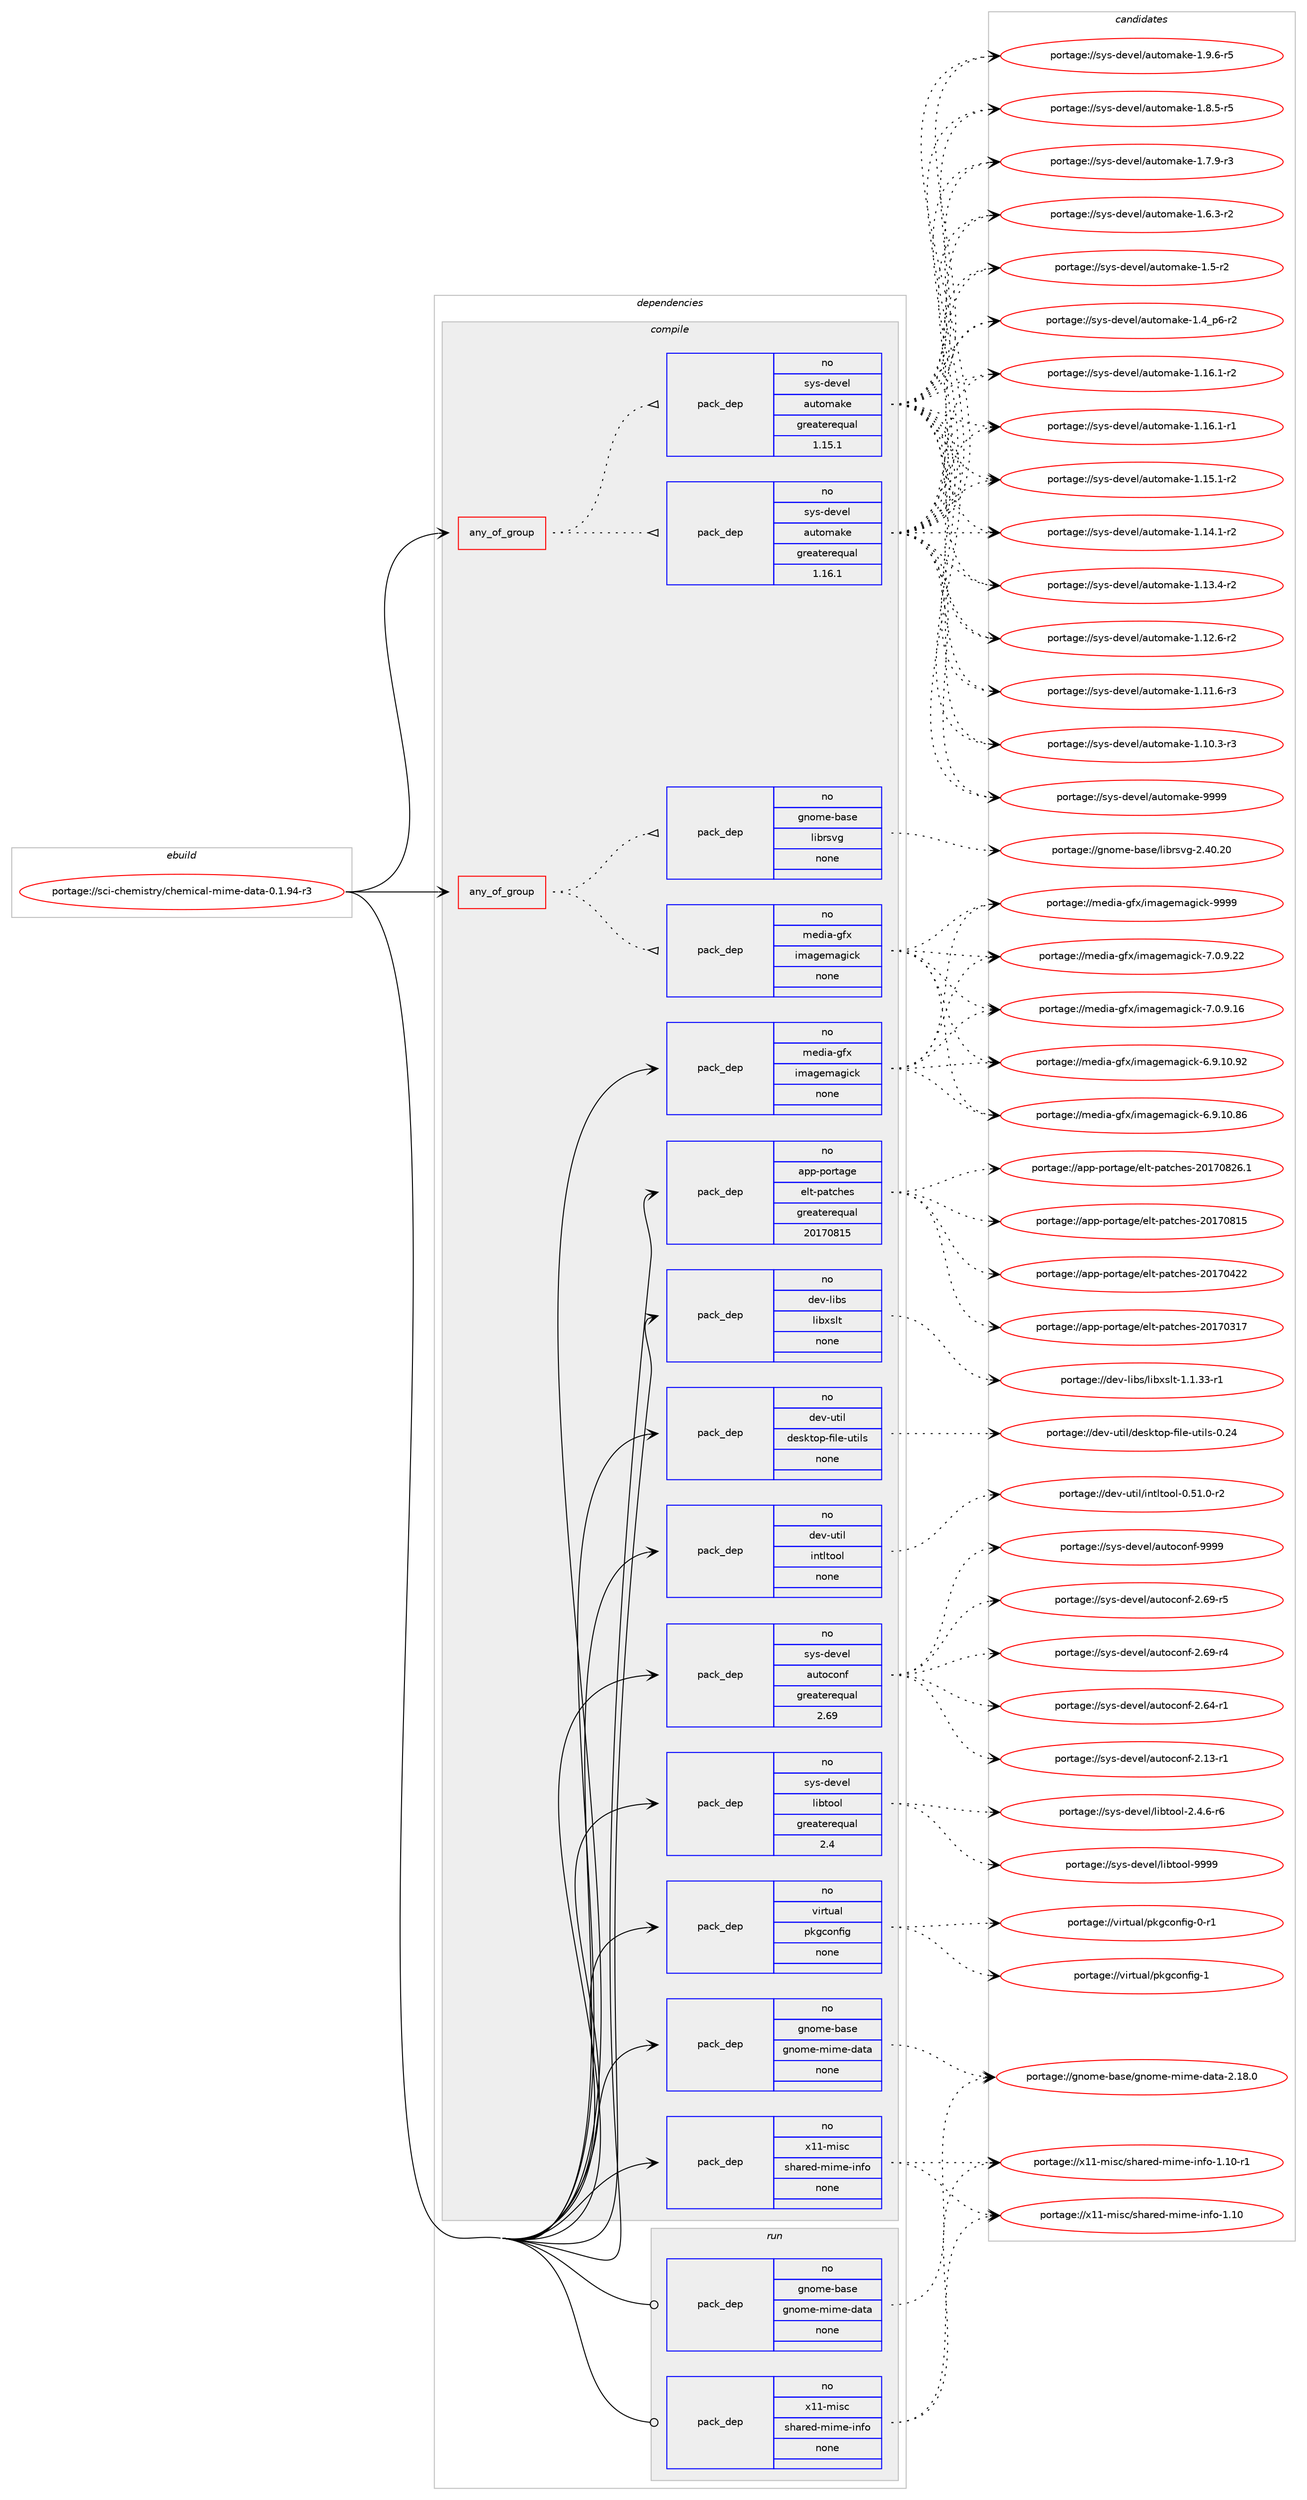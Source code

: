 digraph prolog {

# *************
# Graph options
# *************

newrank=true;
concentrate=true;
compound=true;
graph [rankdir=LR,fontname=Helvetica,fontsize=10,ranksep=1.5];#, ranksep=2.5, nodesep=0.2];
edge  [arrowhead=vee];
node  [fontname=Helvetica,fontsize=10];

# **********
# The ebuild
# **********

subgraph cluster_leftcol {
color=gray;
rank=same;
label=<<i>ebuild</i>>;
id [label="portage://sci-chemistry/chemical-mime-data-0.1.94-r3", color=red, width=4, href="../sci-chemistry/chemical-mime-data-0.1.94-r3.svg"];
}

# ****************
# The dependencies
# ****************

subgraph cluster_midcol {
color=gray;
label=<<i>dependencies</i>>;
subgraph cluster_compile {
fillcolor="#eeeeee";
style=filled;
label=<<i>compile</i>>;
subgraph any1238 {
dependency61346 [label=<<TABLE BORDER="0" CELLBORDER="1" CELLSPACING="0" CELLPADDING="4"><TR><TD CELLPADDING="10">any_of_group</TD></TR></TABLE>>, shape=none, color=red];subgraph pack47307 {
dependency61347 [label=<<TABLE BORDER="0" CELLBORDER="1" CELLSPACING="0" CELLPADDING="4" WIDTH="220"><TR><TD ROWSPAN="6" CELLPADDING="30">pack_dep</TD></TR><TR><TD WIDTH="110">no</TD></TR><TR><TD>gnome-base</TD></TR><TR><TD>librsvg</TD></TR><TR><TD>none</TD></TR><TR><TD></TD></TR></TABLE>>, shape=none, color=blue];
}
dependency61346:e -> dependency61347:w [weight=20,style="dotted",arrowhead="oinv"];
subgraph pack47308 {
dependency61348 [label=<<TABLE BORDER="0" CELLBORDER="1" CELLSPACING="0" CELLPADDING="4" WIDTH="220"><TR><TD ROWSPAN="6" CELLPADDING="30">pack_dep</TD></TR><TR><TD WIDTH="110">no</TD></TR><TR><TD>media-gfx</TD></TR><TR><TD>imagemagick</TD></TR><TR><TD>none</TD></TR><TR><TD></TD></TR></TABLE>>, shape=none, color=blue];
}
dependency61346:e -> dependency61348:w [weight=20,style="dotted",arrowhead="oinv"];
}
id:e -> dependency61346:w [weight=20,style="solid",arrowhead="vee"];
subgraph any1239 {
dependency61349 [label=<<TABLE BORDER="0" CELLBORDER="1" CELLSPACING="0" CELLPADDING="4"><TR><TD CELLPADDING="10">any_of_group</TD></TR></TABLE>>, shape=none, color=red];subgraph pack47309 {
dependency61350 [label=<<TABLE BORDER="0" CELLBORDER="1" CELLSPACING="0" CELLPADDING="4" WIDTH="220"><TR><TD ROWSPAN="6" CELLPADDING="30">pack_dep</TD></TR><TR><TD WIDTH="110">no</TD></TR><TR><TD>sys-devel</TD></TR><TR><TD>automake</TD></TR><TR><TD>greaterequal</TD></TR><TR><TD>1.16.1</TD></TR></TABLE>>, shape=none, color=blue];
}
dependency61349:e -> dependency61350:w [weight=20,style="dotted",arrowhead="oinv"];
subgraph pack47310 {
dependency61351 [label=<<TABLE BORDER="0" CELLBORDER="1" CELLSPACING="0" CELLPADDING="4" WIDTH="220"><TR><TD ROWSPAN="6" CELLPADDING="30">pack_dep</TD></TR><TR><TD WIDTH="110">no</TD></TR><TR><TD>sys-devel</TD></TR><TR><TD>automake</TD></TR><TR><TD>greaterequal</TD></TR><TR><TD>1.15.1</TD></TR></TABLE>>, shape=none, color=blue];
}
dependency61349:e -> dependency61351:w [weight=20,style="dotted",arrowhead="oinv"];
}
id:e -> dependency61349:w [weight=20,style="solid",arrowhead="vee"];
subgraph pack47311 {
dependency61352 [label=<<TABLE BORDER="0" CELLBORDER="1" CELLSPACING="0" CELLPADDING="4" WIDTH="220"><TR><TD ROWSPAN="6" CELLPADDING="30">pack_dep</TD></TR><TR><TD WIDTH="110">no</TD></TR><TR><TD>app-portage</TD></TR><TR><TD>elt-patches</TD></TR><TR><TD>greaterequal</TD></TR><TR><TD>20170815</TD></TR></TABLE>>, shape=none, color=blue];
}
id:e -> dependency61352:w [weight=20,style="solid",arrowhead="vee"];
subgraph pack47312 {
dependency61353 [label=<<TABLE BORDER="0" CELLBORDER="1" CELLSPACING="0" CELLPADDING="4" WIDTH="220"><TR><TD ROWSPAN="6" CELLPADDING="30">pack_dep</TD></TR><TR><TD WIDTH="110">no</TD></TR><TR><TD>dev-libs</TD></TR><TR><TD>libxslt</TD></TR><TR><TD>none</TD></TR><TR><TD></TD></TR></TABLE>>, shape=none, color=blue];
}
id:e -> dependency61353:w [weight=20,style="solid",arrowhead="vee"];
subgraph pack47313 {
dependency61354 [label=<<TABLE BORDER="0" CELLBORDER="1" CELLSPACING="0" CELLPADDING="4" WIDTH="220"><TR><TD ROWSPAN="6" CELLPADDING="30">pack_dep</TD></TR><TR><TD WIDTH="110">no</TD></TR><TR><TD>dev-util</TD></TR><TR><TD>desktop-file-utils</TD></TR><TR><TD>none</TD></TR><TR><TD></TD></TR></TABLE>>, shape=none, color=blue];
}
id:e -> dependency61354:w [weight=20,style="solid",arrowhead="vee"];
subgraph pack47314 {
dependency61355 [label=<<TABLE BORDER="0" CELLBORDER="1" CELLSPACING="0" CELLPADDING="4" WIDTH="220"><TR><TD ROWSPAN="6" CELLPADDING="30">pack_dep</TD></TR><TR><TD WIDTH="110">no</TD></TR><TR><TD>dev-util</TD></TR><TR><TD>intltool</TD></TR><TR><TD>none</TD></TR><TR><TD></TD></TR></TABLE>>, shape=none, color=blue];
}
id:e -> dependency61355:w [weight=20,style="solid",arrowhead="vee"];
subgraph pack47315 {
dependency61356 [label=<<TABLE BORDER="0" CELLBORDER="1" CELLSPACING="0" CELLPADDING="4" WIDTH="220"><TR><TD ROWSPAN="6" CELLPADDING="30">pack_dep</TD></TR><TR><TD WIDTH="110">no</TD></TR><TR><TD>gnome-base</TD></TR><TR><TD>gnome-mime-data</TD></TR><TR><TD>none</TD></TR><TR><TD></TD></TR></TABLE>>, shape=none, color=blue];
}
id:e -> dependency61356:w [weight=20,style="solid",arrowhead="vee"];
subgraph pack47316 {
dependency61357 [label=<<TABLE BORDER="0" CELLBORDER="1" CELLSPACING="0" CELLPADDING="4" WIDTH="220"><TR><TD ROWSPAN="6" CELLPADDING="30">pack_dep</TD></TR><TR><TD WIDTH="110">no</TD></TR><TR><TD>media-gfx</TD></TR><TR><TD>imagemagick</TD></TR><TR><TD>none</TD></TR><TR><TD></TD></TR></TABLE>>, shape=none, color=blue];
}
id:e -> dependency61357:w [weight=20,style="solid",arrowhead="vee"];
subgraph pack47317 {
dependency61358 [label=<<TABLE BORDER="0" CELLBORDER="1" CELLSPACING="0" CELLPADDING="4" WIDTH="220"><TR><TD ROWSPAN="6" CELLPADDING="30">pack_dep</TD></TR><TR><TD WIDTH="110">no</TD></TR><TR><TD>sys-devel</TD></TR><TR><TD>autoconf</TD></TR><TR><TD>greaterequal</TD></TR><TR><TD>2.69</TD></TR></TABLE>>, shape=none, color=blue];
}
id:e -> dependency61358:w [weight=20,style="solid",arrowhead="vee"];
subgraph pack47318 {
dependency61359 [label=<<TABLE BORDER="0" CELLBORDER="1" CELLSPACING="0" CELLPADDING="4" WIDTH="220"><TR><TD ROWSPAN="6" CELLPADDING="30">pack_dep</TD></TR><TR><TD WIDTH="110">no</TD></TR><TR><TD>sys-devel</TD></TR><TR><TD>libtool</TD></TR><TR><TD>greaterequal</TD></TR><TR><TD>2.4</TD></TR></TABLE>>, shape=none, color=blue];
}
id:e -> dependency61359:w [weight=20,style="solid",arrowhead="vee"];
subgraph pack47319 {
dependency61360 [label=<<TABLE BORDER="0" CELLBORDER="1" CELLSPACING="0" CELLPADDING="4" WIDTH="220"><TR><TD ROWSPAN="6" CELLPADDING="30">pack_dep</TD></TR><TR><TD WIDTH="110">no</TD></TR><TR><TD>virtual</TD></TR><TR><TD>pkgconfig</TD></TR><TR><TD>none</TD></TR><TR><TD></TD></TR></TABLE>>, shape=none, color=blue];
}
id:e -> dependency61360:w [weight=20,style="solid",arrowhead="vee"];
subgraph pack47320 {
dependency61361 [label=<<TABLE BORDER="0" CELLBORDER="1" CELLSPACING="0" CELLPADDING="4" WIDTH="220"><TR><TD ROWSPAN="6" CELLPADDING="30">pack_dep</TD></TR><TR><TD WIDTH="110">no</TD></TR><TR><TD>x11-misc</TD></TR><TR><TD>shared-mime-info</TD></TR><TR><TD>none</TD></TR><TR><TD></TD></TR></TABLE>>, shape=none, color=blue];
}
id:e -> dependency61361:w [weight=20,style="solid",arrowhead="vee"];
}
subgraph cluster_compileandrun {
fillcolor="#eeeeee";
style=filled;
label=<<i>compile and run</i>>;
}
subgraph cluster_run {
fillcolor="#eeeeee";
style=filled;
label=<<i>run</i>>;
subgraph pack47321 {
dependency61362 [label=<<TABLE BORDER="0" CELLBORDER="1" CELLSPACING="0" CELLPADDING="4" WIDTH="220"><TR><TD ROWSPAN="6" CELLPADDING="30">pack_dep</TD></TR><TR><TD WIDTH="110">no</TD></TR><TR><TD>gnome-base</TD></TR><TR><TD>gnome-mime-data</TD></TR><TR><TD>none</TD></TR><TR><TD></TD></TR></TABLE>>, shape=none, color=blue];
}
id:e -> dependency61362:w [weight=20,style="solid",arrowhead="odot"];
subgraph pack47322 {
dependency61363 [label=<<TABLE BORDER="0" CELLBORDER="1" CELLSPACING="0" CELLPADDING="4" WIDTH="220"><TR><TD ROWSPAN="6" CELLPADDING="30">pack_dep</TD></TR><TR><TD WIDTH="110">no</TD></TR><TR><TD>x11-misc</TD></TR><TR><TD>shared-mime-info</TD></TR><TR><TD>none</TD></TR><TR><TD></TD></TR></TABLE>>, shape=none, color=blue];
}
id:e -> dependency61363:w [weight=20,style="solid",arrowhead="odot"];
}
}

# **************
# The candidates
# **************

subgraph cluster_choices {
rank=same;
color=gray;
label=<<i>candidates</i>>;

subgraph choice47307 {
color=black;
nodesep=1;
choice10311011110910145989711510147108105981141151181034550465248465048 [label="portage://gnome-base/librsvg-2.40.20", color=red, width=4,href="../gnome-base/librsvg-2.40.20.svg"];
dependency61347:e -> choice10311011110910145989711510147108105981141151181034550465248465048:w [style=dotted,weight="100"];
}
subgraph choice47308 {
color=black;
nodesep=1;
choice1091011001059745103102120471051099710310110997103105991074557575757 [label="portage://media-gfx/imagemagick-9999", color=red, width=4,href="../media-gfx/imagemagick-9999.svg"];
choice109101100105974510310212047105109971031011099710310599107455546484657465050 [label="portage://media-gfx/imagemagick-7.0.9.22", color=red, width=4,href="../media-gfx/imagemagick-7.0.9.22.svg"];
choice109101100105974510310212047105109971031011099710310599107455546484657464954 [label="portage://media-gfx/imagemagick-7.0.9.16", color=red, width=4,href="../media-gfx/imagemagick-7.0.9.16.svg"];
choice10910110010597451031021204710510997103101109971031059910745544657464948465750 [label="portage://media-gfx/imagemagick-6.9.10.92", color=red, width=4,href="../media-gfx/imagemagick-6.9.10.92.svg"];
choice10910110010597451031021204710510997103101109971031059910745544657464948465654 [label="portage://media-gfx/imagemagick-6.9.10.86", color=red, width=4,href="../media-gfx/imagemagick-6.9.10.86.svg"];
dependency61348:e -> choice1091011001059745103102120471051099710310110997103105991074557575757:w [style=dotted,weight="100"];
dependency61348:e -> choice109101100105974510310212047105109971031011099710310599107455546484657465050:w [style=dotted,weight="100"];
dependency61348:e -> choice109101100105974510310212047105109971031011099710310599107455546484657464954:w [style=dotted,weight="100"];
dependency61348:e -> choice10910110010597451031021204710510997103101109971031059910745544657464948465750:w [style=dotted,weight="100"];
dependency61348:e -> choice10910110010597451031021204710510997103101109971031059910745544657464948465654:w [style=dotted,weight="100"];
}
subgraph choice47309 {
color=black;
nodesep=1;
choice115121115451001011181011084797117116111109971071014557575757 [label="portage://sys-devel/automake-9999", color=red, width=4,href="../sys-devel/automake-9999.svg"];
choice115121115451001011181011084797117116111109971071014549465746544511453 [label="portage://sys-devel/automake-1.9.6-r5", color=red, width=4,href="../sys-devel/automake-1.9.6-r5.svg"];
choice115121115451001011181011084797117116111109971071014549465646534511453 [label="portage://sys-devel/automake-1.8.5-r5", color=red, width=4,href="../sys-devel/automake-1.8.5-r5.svg"];
choice115121115451001011181011084797117116111109971071014549465546574511451 [label="portage://sys-devel/automake-1.7.9-r3", color=red, width=4,href="../sys-devel/automake-1.7.9-r3.svg"];
choice115121115451001011181011084797117116111109971071014549465446514511450 [label="portage://sys-devel/automake-1.6.3-r2", color=red, width=4,href="../sys-devel/automake-1.6.3-r2.svg"];
choice11512111545100101118101108479711711611110997107101454946534511450 [label="portage://sys-devel/automake-1.5-r2", color=red, width=4,href="../sys-devel/automake-1.5-r2.svg"];
choice115121115451001011181011084797117116111109971071014549465295112544511450 [label="portage://sys-devel/automake-1.4_p6-r2", color=red, width=4,href="../sys-devel/automake-1.4_p6-r2.svg"];
choice11512111545100101118101108479711711611110997107101454946495446494511450 [label="portage://sys-devel/automake-1.16.1-r2", color=red, width=4,href="../sys-devel/automake-1.16.1-r2.svg"];
choice11512111545100101118101108479711711611110997107101454946495446494511449 [label="portage://sys-devel/automake-1.16.1-r1", color=red, width=4,href="../sys-devel/automake-1.16.1-r1.svg"];
choice11512111545100101118101108479711711611110997107101454946495346494511450 [label="portage://sys-devel/automake-1.15.1-r2", color=red, width=4,href="../sys-devel/automake-1.15.1-r2.svg"];
choice11512111545100101118101108479711711611110997107101454946495246494511450 [label="portage://sys-devel/automake-1.14.1-r2", color=red, width=4,href="../sys-devel/automake-1.14.1-r2.svg"];
choice11512111545100101118101108479711711611110997107101454946495146524511450 [label="portage://sys-devel/automake-1.13.4-r2", color=red, width=4,href="../sys-devel/automake-1.13.4-r2.svg"];
choice11512111545100101118101108479711711611110997107101454946495046544511450 [label="portage://sys-devel/automake-1.12.6-r2", color=red, width=4,href="../sys-devel/automake-1.12.6-r2.svg"];
choice11512111545100101118101108479711711611110997107101454946494946544511451 [label="portage://sys-devel/automake-1.11.6-r3", color=red, width=4,href="../sys-devel/automake-1.11.6-r3.svg"];
choice11512111545100101118101108479711711611110997107101454946494846514511451 [label="portage://sys-devel/automake-1.10.3-r3", color=red, width=4,href="../sys-devel/automake-1.10.3-r3.svg"];
dependency61350:e -> choice115121115451001011181011084797117116111109971071014557575757:w [style=dotted,weight="100"];
dependency61350:e -> choice115121115451001011181011084797117116111109971071014549465746544511453:w [style=dotted,weight="100"];
dependency61350:e -> choice115121115451001011181011084797117116111109971071014549465646534511453:w [style=dotted,weight="100"];
dependency61350:e -> choice115121115451001011181011084797117116111109971071014549465546574511451:w [style=dotted,weight="100"];
dependency61350:e -> choice115121115451001011181011084797117116111109971071014549465446514511450:w [style=dotted,weight="100"];
dependency61350:e -> choice11512111545100101118101108479711711611110997107101454946534511450:w [style=dotted,weight="100"];
dependency61350:e -> choice115121115451001011181011084797117116111109971071014549465295112544511450:w [style=dotted,weight="100"];
dependency61350:e -> choice11512111545100101118101108479711711611110997107101454946495446494511450:w [style=dotted,weight="100"];
dependency61350:e -> choice11512111545100101118101108479711711611110997107101454946495446494511449:w [style=dotted,weight="100"];
dependency61350:e -> choice11512111545100101118101108479711711611110997107101454946495346494511450:w [style=dotted,weight="100"];
dependency61350:e -> choice11512111545100101118101108479711711611110997107101454946495246494511450:w [style=dotted,weight="100"];
dependency61350:e -> choice11512111545100101118101108479711711611110997107101454946495146524511450:w [style=dotted,weight="100"];
dependency61350:e -> choice11512111545100101118101108479711711611110997107101454946495046544511450:w [style=dotted,weight="100"];
dependency61350:e -> choice11512111545100101118101108479711711611110997107101454946494946544511451:w [style=dotted,weight="100"];
dependency61350:e -> choice11512111545100101118101108479711711611110997107101454946494846514511451:w [style=dotted,weight="100"];
}
subgraph choice47310 {
color=black;
nodesep=1;
choice115121115451001011181011084797117116111109971071014557575757 [label="portage://sys-devel/automake-9999", color=red, width=4,href="../sys-devel/automake-9999.svg"];
choice115121115451001011181011084797117116111109971071014549465746544511453 [label="portage://sys-devel/automake-1.9.6-r5", color=red, width=4,href="../sys-devel/automake-1.9.6-r5.svg"];
choice115121115451001011181011084797117116111109971071014549465646534511453 [label="portage://sys-devel/automake-1.8.5-r5", color=red, width=4,href="../sys-devel/automake-1.8.5-r5.svg"];
choice115121115451001011181011084797117116111109971071014549465546574511451 [label="portage://sys-devel/automake-1.7.9-r3", color=red, width=4,href="../sys-devel/automake-1.7.9-r3.svg"];
choice115121115451001011181011084797117116111109971071014549465446514511450 [label="portage://sys-devel/automake-1.6.3-r2", color=red, width=4,href="../sys-devel/automake-1.6.3-r2.svg"];
choice11512111545100101118101108479711711611110997107101454946534511450 [label="portage://sys-devel/automake-1.5-r2", color=red, width=4,href="../sys-devel/automake-1.5-r2.svg"];
choice115121115451001011181011084797117116111109971071014549465295112544511450 [label="portage://sys-devel/automake-1.4_p6-r2", color=red, width=4,href="../sys-devel/automake-1.4_p6-r2.svg"];
choice11512111545100101118101108479711711611110997107101454946495446494511450 [label="portage://sys-devel/automake-1.16.1-r2", color=red, width=4,href="../sys-devel/automake-1.16.1-r2.svg"];
choice11512111545100101118101108479711711611110997107101454946495446494511449 [label="portage://sys-devel/automake-1.16.1-r1", color=red, width=4,href="../sys-devel/automake-1.16.1-r1.svg"];
choice11512111545100101118101108479711711611110997107101454946495346494511450 [label="portage://sys-devel/automake-1.15.1-r2", color=red, width=4,href="../sys-devel/automake-1.15.1-r2.svg"];
choice11512111545100101118101108479711711611110997107101454946495246494511450 [label="portage://sys-devel/automake-1.14.1-r2", color=red, width=4,href="../sys-devel/automake-1.14.1-r2.svg"];
choice11512111545100101118101108479711711611110997107101454946495146524511450 [label="portage://sys-devel/automake-1.13.4-r2", color=red, width=4,href="../sys-devel/automake-1.13.4-r2.svg"];
choice11512111545100101118101108479711711611110997107101454946495046544511450 [label="portage://sys-devel/automake-1.12.6-r2", color=red, width=4,href="../sys-devel/automake-1.12.6-r2.svg"];
choice11512111545100101118101108479711711611110997107101454946494946544511451 [label="portage://sys-devel/automake-1.11.6-r3", color=red, width=4,href="../sys-devel/automake-1.11.6-r3.svg"];
choice11512111545100101118101108479711711611110997107101454946494846514511451 [label="portage://sys-devel/automake-1.10.3-r3", color=red, width=4,href="../sys-devel/automake-1.10.3-r3.svg"];
dependency61351:e -> choice115121115451001011181011084797117116111109971071014557575757:w [style=dotted,weight="100"];
dependency61351:e -> choice115121115451001011181011084797117116111109971071014549465746544511453:w [style=dotted,weight="100"];
dependency61351:e -> choice115121115451001011181011084797117116111109971071014549465646534511453:w [style=dotted,weight="100"];
dependency61351:e -> choice115121115451001011181011084797117116111109971071014549465546574511451:w [style=dotted,weight="100"];
dependency61351:e -> choice115121115451001011181011084797117116111109971071014549465446514511450:w [style=dotted,weight="100"];
dependency61351:e -> choice11512111545100101118101108479711711611110997107101454946534511450:w [style=dotted,weight="100"];
dependency61351:e -> choice115121115451001011181011084797117116111109971071014549465295112544511450:w [style=dotted,weight="100"];
dependency61351:e -> choice11512111545100101118101108479711711611110997107101454946495446494511450:w [style=dotted,weight="100"];
dependency61351:e -> choice11512111545100101118101108479711711611110997107101454946495446494511449:w [style=dotted,weight="100"];
dependency61351:e -> choice11512111545100101118101108479711711611110997107101454946495346494511450:w [style=dotted,weight="100"];
dependency61351:e -> choice11512111545100101118101108479711711611110997107101454946495246494511450:w [style=dotted,weight="100"];
dependency61351:e -> choice11512111545100101118101108479711711611110997107101454946495146524511450:w [style=dotted,weight="100"];
dependency61351:e -> choice11512111545100101118101108479711711611110997107101454946495046544511450:w [style=dotted,weight="100"];
dependency61351:e -> choice11512111545100101118101108479711711611110997107101454946494946544511451:w [style=dotted,weight="100"];
dependency61351:e -> choice11512111545100101118101108479711711611110997107101454946494846514511451:w [style=dotted,weight="100"];
}
subgraph choice47311 {
color=black;
nodesep=1;
choice971121124511211111411697103101471011081164511297116991041011154550484955485650544649 [label="portage://app-portage/elt-patches-20170826.1", color=red, width=4,href="../app-portage/elt-patches-20170826.1.svg"];
choice97112112451121111141169710310147101108116451129711699104101115455048495548564953 [label="portage://app-portage/elt-patches-20170815", color=red, width=4,href="../app-portage/elt-patches-20170815.svg"];
choice97112112451121111141169710310147101108116451129711699104101115455048495548525050 [label="portage://app-portage/elt-patches-20170422", color=red, width=4,href="../app-portage/elt-patches-20170422.svg"];
choice97112112451121111141169710310147101108116451129711699104101115455048495548514955 [label="portage://app-portage/elt-patches-20170317", color=red, width=4,href="../app-portage/elt-patches-20170317.svg"];
dependency61352:e -> choice971121124511211111411697103101471011081164511297116991041011154550484955485650544649:w [style=dotted,weight="100"];
dependency61352:e -> choice97112112451121111141169710310147101108116451129711699104101115455048495548564953:w [style=dotted,weight="100"];
dependency61352:e -> choice97112112451121111141169710310147101108116451129711699104101115455048495548525050:w [style=dotted,weight="100"];
dependency61352:e -> choice97112112451121111141169710310147101108116451129711699104101115455048495548514955:w [style=dotted,weight="100"];
}
subgraph choice47312 {
color=black;
nodesep=1;
choice10010111845108105981154710810598120115108116454946494651514511449 [label="portage://dev-libs/libxslt-1.1.33-r1", color=red, width=4,href="../dev-libs/libxslt-1.1.33-r1.svg"];
dependency61353:e -> choice10010111845108105981154710810598120115108116454946494651514511449:w [style=dotted,weight="100"];
}
subgraph choice47313 {
color=black;
nodesep=1;
choice100101118451171161051084710010111510711611111245102105108101451171161051081154548465052 [label="portage://dev-util/desktop-file-utils-0.24", color=red, width=4,href="../dev-util/desktop-file-utils-0.24.svg"];
dependency61354:e -> choice100101118451171161051084710010111510711611111245102105108101451171161051081154548465052:w [style=dotted,weight="100"];
}
subgraph choice47314 {
color=black;
nodesep=1;
choice1001011184511711610510847105110116108116111111108454846534946484511450 [label="portage://dev-util/intltool-0.51.0-r2", color=red, width=4,href="../dev-util/intltool-0.51.0-r2.svg"];
dependency61355:e -> choice1001011184511711610510847105110116108116111111108454846534946484511450:w [style=dotted,weight="100"];
}
subgraph choice47315 {
color=black;
nodesep=1;
choice103110111109101459897115101471031101111091014510910510910145100971169745504649564648 [label="portage://gnome-base/gnome-mime-data-2.18.0", color=red, width=4,href="../gnome-base/gnome-mime-data-2.18.0.svg"];
dependency61356:e -> choice103110111109101459897115101471031101111091014510910510910145100971169745504649564648:w [style=dotted,weight="100"];
}
subgraph choice47316 {
color=black;
nodesep=1;
choice1091011001059745103102120471051099710310110997103105991074557575757 [label="portage://media-gfx/imagemagick-9999", color=red, width=4,href="../media-gfx/imagemagick-9999.svg"];
choice109101100105974510310212047105109971031011099710310599107455546484657465050 [label="portage://media-gfx/imagemagick-7.0.9.22", color=red, width=4,href="../media-gfx/imagemagick-7.0.9.22.svg"];
choice109101100105974510310212047105109971031011099710310599107455546484657464954 [label="portage://media-gfx/imagemagick-7.0.9.16", color=red, width=4,href="../media-gfx/imagemagick-7.0.9.16.svg"];
choice10910110010597451031021204710510997103101109971031059910745544657464948465750 [label="portage://media-gfx/imagemagick-6.9.10.92", color=red, width=4,href="../media-gfx/imagemagick-6.9.10.92.svg"];
choice10910110010597451031021204710510997103101109971031059910745544657464948465654 [label="portage://media-gfx/imagemagick-6.9.10.86", color=red, width=4,href="../media-gfx/imagemagick-6.9.10.86.svg"];
dependency61357:e -> choice1091011001059745103102120471051099710310110997103105991074557575757:w [style=dotted,weight="100"];
dependency61357:e -> choice109101100105974510310212047105109971031011099710310599107455546484657465050:w [style=dotted,weight="100"];
dependency61357:e -> choice109101100105974510310212047105109971031011099710310599107455546484657464954:w [style=dotted,weight="100"];
dependency61357:e -> choice10910110010597451031021204710510997103101109971031059910745544657464948465750:w [style=dotted,weight="100"];
dependency61357:e -> choice10910110010597451031021204710510997103101109971031059910745544657464948465654:w [style=dotted,weight="100"];
}
subgraph choice47317 {
color=black;
nodesep=1;
choice115121115451001011181011084797117116111991111101024557575757 [label="portage://sys-devel/autoconf-9999", color=red, width=4,href="../sys-devel/autoconf-9999.svg"];
choice1151211154510010111810110847971171161119911111010245504654574511453 [label="portage://sys-devel/autoconf-2.69-r5", color=red, width=4,href="../sys-devel/autoconf-2.69-r5.svg"];
choice1151211154510010111810110847971171161119911111010245504654574511452 [label="portage://sys-devel/autoconf-2.69-r4", color=red, width=4,href="../sys-devel/autoconf-2.69-r4.svg"];
choice1151211154510010111810110847971171161119911111010245504654524511449 [label="portage://sys-devel/autoconf-2.64-r1", color=red, width=4,href="../sys-devel/autoconf-2.64-r1.svg"];
choice1151211154510010111810110847971171161119911111010245504649514511449 [label="portage://sys-devel/autoconf-2.13-r1", color=red, width=4,href="../sys-devel/autoconf-2.13-r1.svg"];
dependency61358:e -> choice115121115451001011181011084797117116111991111101024557575757:w [style=dotted,weight="100"];
dependency61358:e -> choice1151211154510010111810110847971171161119911111010245504654574511453:w [style=dotted,weight="100"];
dependency61358:e -> choice1151211154510010111810110847971171161119911111010245504654574511452:w [style=dotted,weight="100"];
dependency61358:e -> choice1151211154510010111810110847971171161119911111010245504654524511449:w [style=dotted,weight="100"];
dependency61358:e -> choice1151211154510010111810110847971171161119911111010245504649514511449:w [style=dotted,weight="100"];
}
subgraph choice47318 {
color=black;
nodesep=1;
choice1151211154510010111810110847108105981161111111084557575757 [label="portage://sys-devel/libtool-9999", color=red, width=4,href="../sys-devel/libtool-9999.svg"];
choice1151211154510010111810110847108105981161111111084550465246544511454 [label="portage://sys-devel/libtool-2.4.6-r6", color=red, width=4,href="../sys-devel/libtool-2.4.6-r6.svg"];
dependency61359:e -> choice1151211154510010111810110847108105981161111111084557575757:w [style=dotted,weight="100"];
dependency61359:e -> choice1151211154510010111810110847108105981161111111084550465246544511454:w [style=dotted,weight="100"];
}
subgraph choice47319 {
color=black;
nodesep=1;
choice1181051141161179710847112107103991111101021051034549 [label="portage://virtual/pkgconfig-1", color=red, width=4,href="../virtual/pkgconfig-1.svg"];
choice11810511411611797108471121071039911111010210510345484511449 [label="portage://virtual/pkgconfig-0-r1", color=red, width=4,href="../virtual/pkgconfig-0-r1.svg"];
dependency61360:e -> choice1181051141161179710847112107103991111101021051034549:w [style=dotted,weight="100"];
dependency61360:e -> choice11810511411611797108471121071039911111010210510345484511449:w [style=dotted,weight="100"];
}
subgraph choice47320 {
color=black;
nodesep=1;
choice120494945109105115994711510497114101100451091051091014510511010211145494649484511449 [label="portage://x11-misc/shared-mime-info-1.10-r1", color=red, width=4,href="../x11-misc/shared-mime-info-1.10-r1.svg"];
choice12049494510910511599471151049711410110045109105109101451051101021114549464948 [label="portage://x11-misc/shared-mime-info-1.10", color=red, width=4,href="../x11-misc/shared-mime-info-1.10.svg"];
dependency61361:e -> choice120494945109105115994711510497114101100451091051091014510511010211145494649484511449:w [style=dotted,weight="100"];
dependency61361:e -> choice12049494510910511599471151049711410110045109105109101451051101021114549464948:w [style=dotted,weight="100"];
}
subgraph choice47321 {
color=black;
nodesep=1;
choice103110111109101459897115101471031101111091014510910510910145100971169745504649564648 [label="portage://gnome-base/gnome-mime-data-2.18.0", color=red, width=4,href="../gnome-base/gnome-mime-data-2.18.0.svg"];
dependency61362:e -> choice103110111109101459897115101471031101111091014510910510910145100971169745504649564648:w [style=dotted,weight="100"];
}
subgraph choice47322 {
color=black;
nodesep=1;
choice120494945109105115994711510497114101100451091051091014510511010211145494649484511449 [label="portage://x11-misc/shared-mime-info-1.10-r1", color=red, width=4,href="../x11-misc/shared-mime-info-1.10-r1.svg"];
choice12049494510910511599471151049711410110045109105109101451051101021114549464948 [label="portage://x11-misc/shared-mime-info-1.10", color=red, width=4,href="../x11-misc/shared-mime-info-1.10.svg"];
dependency61363:e -> choice120494945109105115994711510497114101100451091051091014510511010211145494649484511449:w [style=dotted,weight="100"];
dependency61363:e -> choice12049494510910511599471151049711410110045109105109101451051101021114549464948:w [style=dotted,weight="100"];
}
}

}
